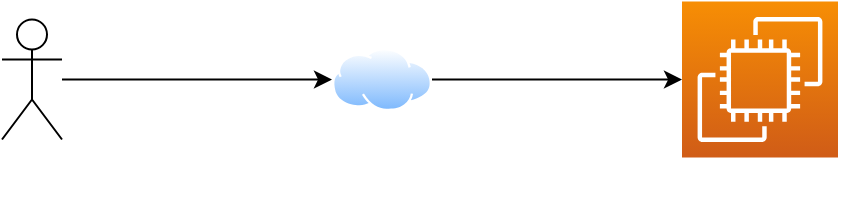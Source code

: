 <mxfile version="18.0.6" type="device"><diagram id="dztdgpotnrIpAdnHf2YJ" name="Page-1"><mxGraphModel dx="1122" dy="977" grid="1" gridSize="10" guides="1" tooltips="1" connect="1" arrows="1" fold="1" page="1" pageScale="1" pageWidth="850" pageHeight="1100" math="0" shadow="0"><root><mxCell id="0"/><mxCell id="1" parent="0"/><mxCell id="42IqVeTU9onxoBKBpKiv-2" value="&lt;font color=&quot;#ffffff&quot;&gt;EC2 Instance&lt;/font&gt;" style="sketch=0;points=[[0,0,0],[0.25,0,0],[0.5,0,0],[0.75,0,0],[1,0,0],[0,1,0],[0.25,1,0],[0.5,1,0],[0.75,1,0],[1,1,0],[0,0.25,0],[0,0.5,0],[0,0.75,0],[1,0.25,0],[1,0.5,0],[1,0.75,0]];outlineConnect=0;fontColor=#232F3E;gradientColor=#F78E04;gradientDirection=north;fillColor=#D05C17;strokeColor=#ffffff;dashed=0;verticalLabelPosition=bottom;verticalAlign=top;align=center;html=1;fontSize=12;fontStyle=0;aspect=fixed;shape=mxgraph.aws4.resourceIcon;resIcon=mxgraph.aws4.ec2;" vertex="1" parent="1"><mxGeometry x="550" y="176.75" width="78" height="78" as="geometry"/></mxCell><mxCell id="42IqVeTU9onxoBKBpKiv-5" style="edgeStyle=orthogonalEdgeStyle;rounded=0;orthogonalLoop=1;jettySize=auto;html=1;fontColor=#FFFFFF;" edge="1" parent="1" source="42IqVeTU9onxoBKBpKiv-3" target="42IqVeTU9onxoBKBpKiv-4"><mxGeometry relative="1" as="geometry"/></mxCell><mxCell id="42IqVeTU9onxoBKBpKiv-3" value="" style="shape=umlActor;verticalLabelPosition=bottom;verticalAlign=top;html=1;outlineConnect=0;fontColor=#FFFFFF;" vertex="1" parent="1"><mxGeometry x="210" y="185.75" width="30" height="60" as="geometry"/></mxCell><mxCell id="42IqVeTU9onxoBKBpKiv-6" style="edgeStyle=orthogonalEdgeStyle;rounded=0;orthogonalLoop=1;jettySize=auto;html=1;fontColor=#FFFFFF;" edge="1" parent="1" source="42IqVeTU9onxoBKBpKiv-4" target="42IqVeTU9onxoBKBpKiv-2"><mxGeometry relative="1" as="geometry"/></mxCell><mxCell id="42IqVeTU9onxoBKBpKiv-4" value="" style="aspect=fixed;perimeter=ellipsePerimeter;html=1;align=center;shadow=0;dashed=0;spacingTop=3;image;image=img/lib/active_directory/internet_cloud.svg;fontColor=#FFFFFF;" vertex="1" parent="1"><mxGeometry x="375" y="200" width="50" height="31.5" as="geometry"/></mxCell></root></mxGraphModel></diagram></mxfile>